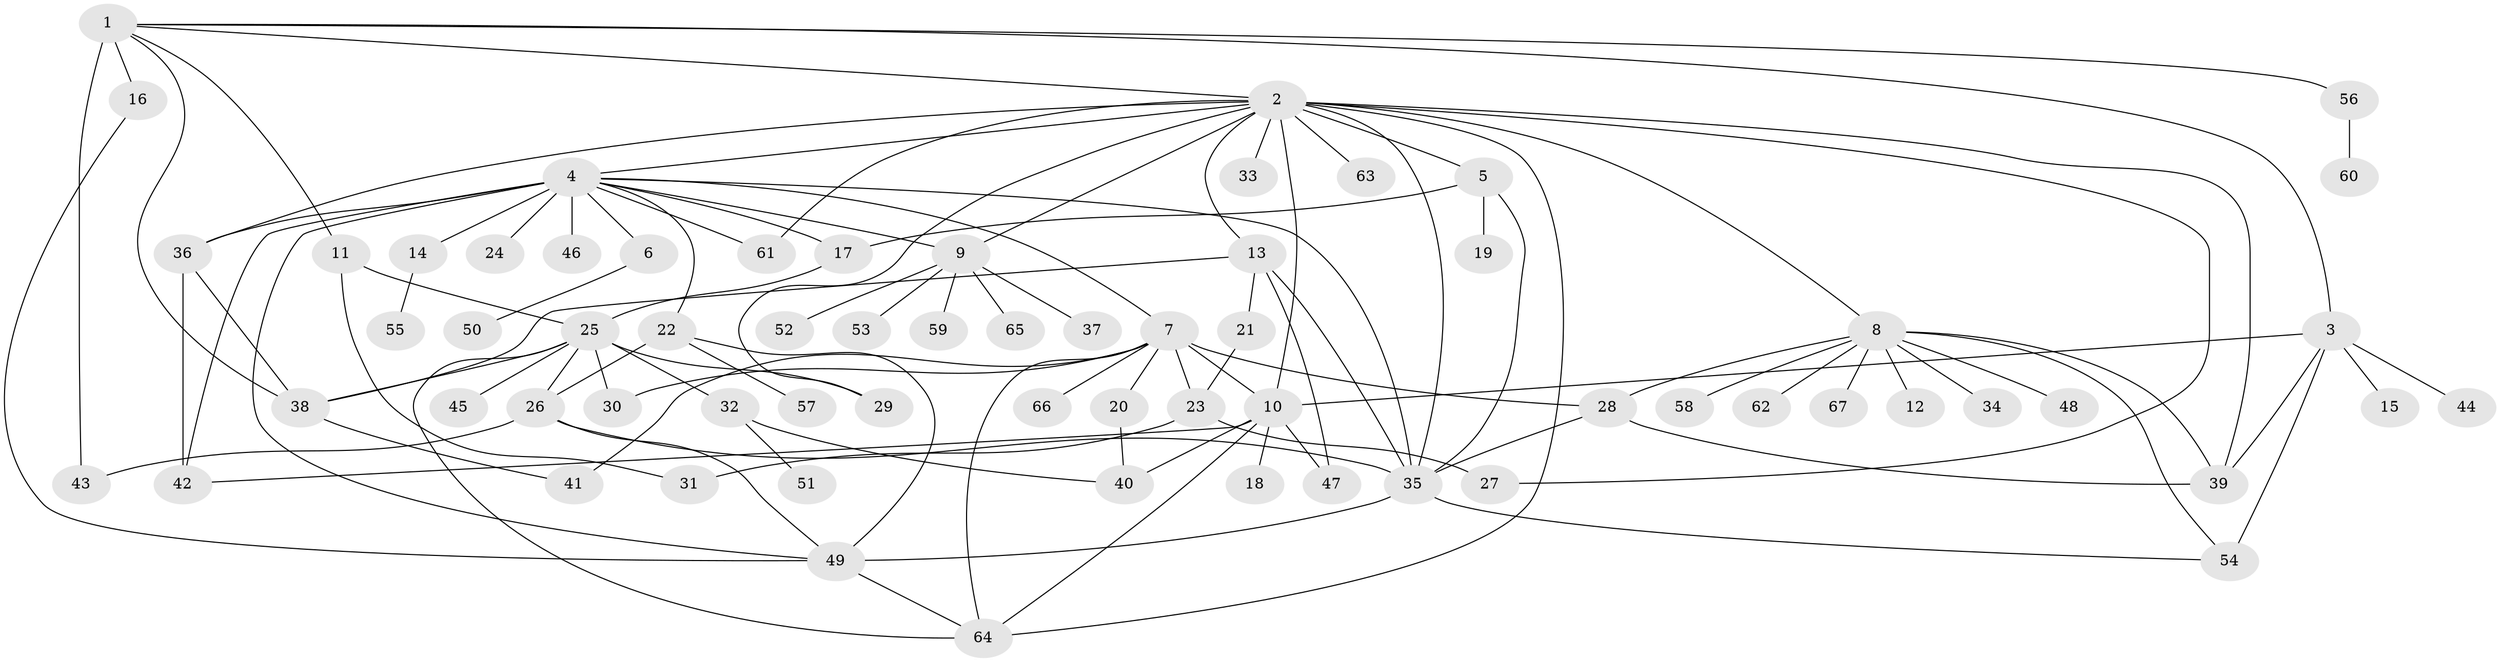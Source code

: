 // original degree distribution, {14: 0.007518796992481203, 18: 0.007518796992481203, 8: 0.015037593984962405, 22: 0.007518796992481203, 6: 0.03759398496240601, 1: 0.44360902255639095, 4: 0.045112781954887216, 10: 0.03007518796992481, 5: 0.03759398496240601, 2: 0.2781954887218045, 7: 0.007518796992481203, 3: 0.08270676691729323}
// Generated by graph-tools (version 1.1) at 2025/50/03/04/25 22:50:15]
// undirected, 67 vertices, 108 edges
graph export_dot {
  node [color=gray90,style=filled];
  1;
  2;
  3;
  4;
  5;
  6;
  7;
  8;
  9;
  10;
  11;
  12;
  13;
  14;
  15;
  16;
  17;
  18;
  19;
  20;
  21;
  22;
  23;
  24;
  25;
  26;
  27;
  28;
  29;
  30;
  31;
  32;
  33;
  34;
  35;
  36;
  37;
  38;
  39;
  40;
  41;
  42;
  43;
  44;
  45;
  46;
  47;
  48;
  49;
  50;
  51;
  52;
  53;
  54;
  55;
  56;
  57;
  58;
  59;
  60;
  61;
  62;
  63;
  64;
  65;
  66;
  67;
  1 -- 2 [weight=1.0];
  1 -- 3 [weight=1.0];
  1 -- 11 [weight=1.0];
  1 -- 16 [weight=1.0];
  1 -- 38 [weight=1.0];
  1 -- 43 [weight=6.0];
  1 -- 56 [weight=1.0];
  2 -- 4 [weight=1.0];
  2 -- 5 [weight=1.0];
  2 -- 8 [weight=1.0];
  2 -- 9 [weight=1.0];
  2 -- 10 [weight=1.0];
  2 -- 13 [weight=1.0];
  2 -- 27 [weight=1.0];
  2 -- 29 [weight=1.0];
  2 -- 33 [weight=1.0];
  2 -- 35 [weight=1.0];
  2 -- 36 [weight=1.0];
  2 -- 39 [weight=1.0];
  2 -- 61 [weight=1.0];
  2 -- 63 [weight=1.0];
  2 -- 64 [weight=1.0];
  3 -- 10 [weight=1.0];
  3 -- 15 [weight=1.0];
  3 -- 39 [weight=1.0];
  3 -- 44 [weight=1.0];
  3 -- 54 [weight=2.0];
  4 -- 6 [weight=1.0];
  4 -- 7 [weight=1.0];
  4 -- 9 [weight=1.0];
  4 -- 14 [weight=4.0];
  4 -- 17 [weight=1.0];
  4 -- 22 [weight=1.0];
  4 -- 24 [weight=1.0];
  4 -- 35 [weight=1.0];
  4 -- 36 [weight=1.0];
  4 -- 42 [weight=1.0];
  4 -- 46 [weight=1.0];
  4 -- 49 [weight=1.0];
  4 -- 61 [weight=1.0];
  5 -- 17 [weight=1.0];
  5 -- 19 [weight=2.0];
  5 -- 35 [weight=1.0];
  6 -- 50 [weight=1.0];
  7 -- 10 [weight=1.0];
  7 -- 20 [weight=1.0];
  7 -- 23 [weight=1.0];
  7 -- 28 [weight=1.0];
  7 -- 30 [weight=1.0];
  7 -- 41 [weight=1.0];
  7 -- 64 [weight=1.0];
  7 -- 66 [weight=1.0];
  8 -- 12 [weight=1.0];
  8 -- 28 [weight=1.0];
  8 -- 34 [weight=1.0];
  8 -- 39 [weight=1.0];
  8 -- 48 [weight=1.0];
  8 -- 54 [weight=1.0];
  8 -- 58 [weight=1.0];
  8 -- 62 [weight=1.0];
  8 -- 67 [weight=1.0];
  9 -- 37 [weight=1.0];
  9 -- 52 [weight=1.0];
  9 -- 53 [weight=1.0];
  9 -- 59 [weight=1.0];
  9 -- 65 [weight=1.0];
  10 -- 18 [weight=1.0];
  10 -- 40 [weight=2.0];
  10 -- 42 [weight=1.0];
  10 -- 47 [weight=1.0];
  10 -- 64 [weight=1.0];
  11 -- 25 [weight=1.0];
  11 -- 31 [weight=1.0];
  13 -- 21 [weight=1.0];
  13 -- 35 [weight=1.0];
  13 -- 38 [weight=1.0];
  13 -- 47 [weight=2.0];
  14 -- 55 [weight=1.0];
  16 -- 49 [weight=1.0];
  17 -- 25 [weight=1.0];
  20 -- 40 [weight=1.0];
  21 -- 23 [weight=1.0];
  22 -- 26 [weight=1.0];
  22 -- 49 [weight=1.0];
  22 -- 57 [weight=1.0];
  23 -- 27 [weight=1.0];
  23 -- 31 [weight=2.0];
  25 -- 26 [weight=1.0];
  25 -- 29 [weight=1.0];
  25 -- 30 [weight=1.0];
  25 -- 32 [weight=1.0];
  25 -- 38 [weight=1.0];
  25 -- 45 [weight=1.0];
  25 -- 64 [weight=1.0];
  26 -- 35 [weight=1.0];
  26 -- 43 [weight=1.0];
  26 -- 49 [weight=1.0];
  28 -- 35 [weight=1.0];
  28 -- 39 [weight=1.0];
  32 -- 40 [weight=1.0];
  32 -- 51 [weight=1.0];
  35 -- 49 [weight=1.0];
  35 -- 54 [weight=1.0];
  36 -- 38 [weight=1.0];
  36 -- 42 [weight=1.0];
  38 -- 41 [weight=1.0];
  49 -- 64 [weight=1.0];
  56 -- 60 [weight=1.0];
}
